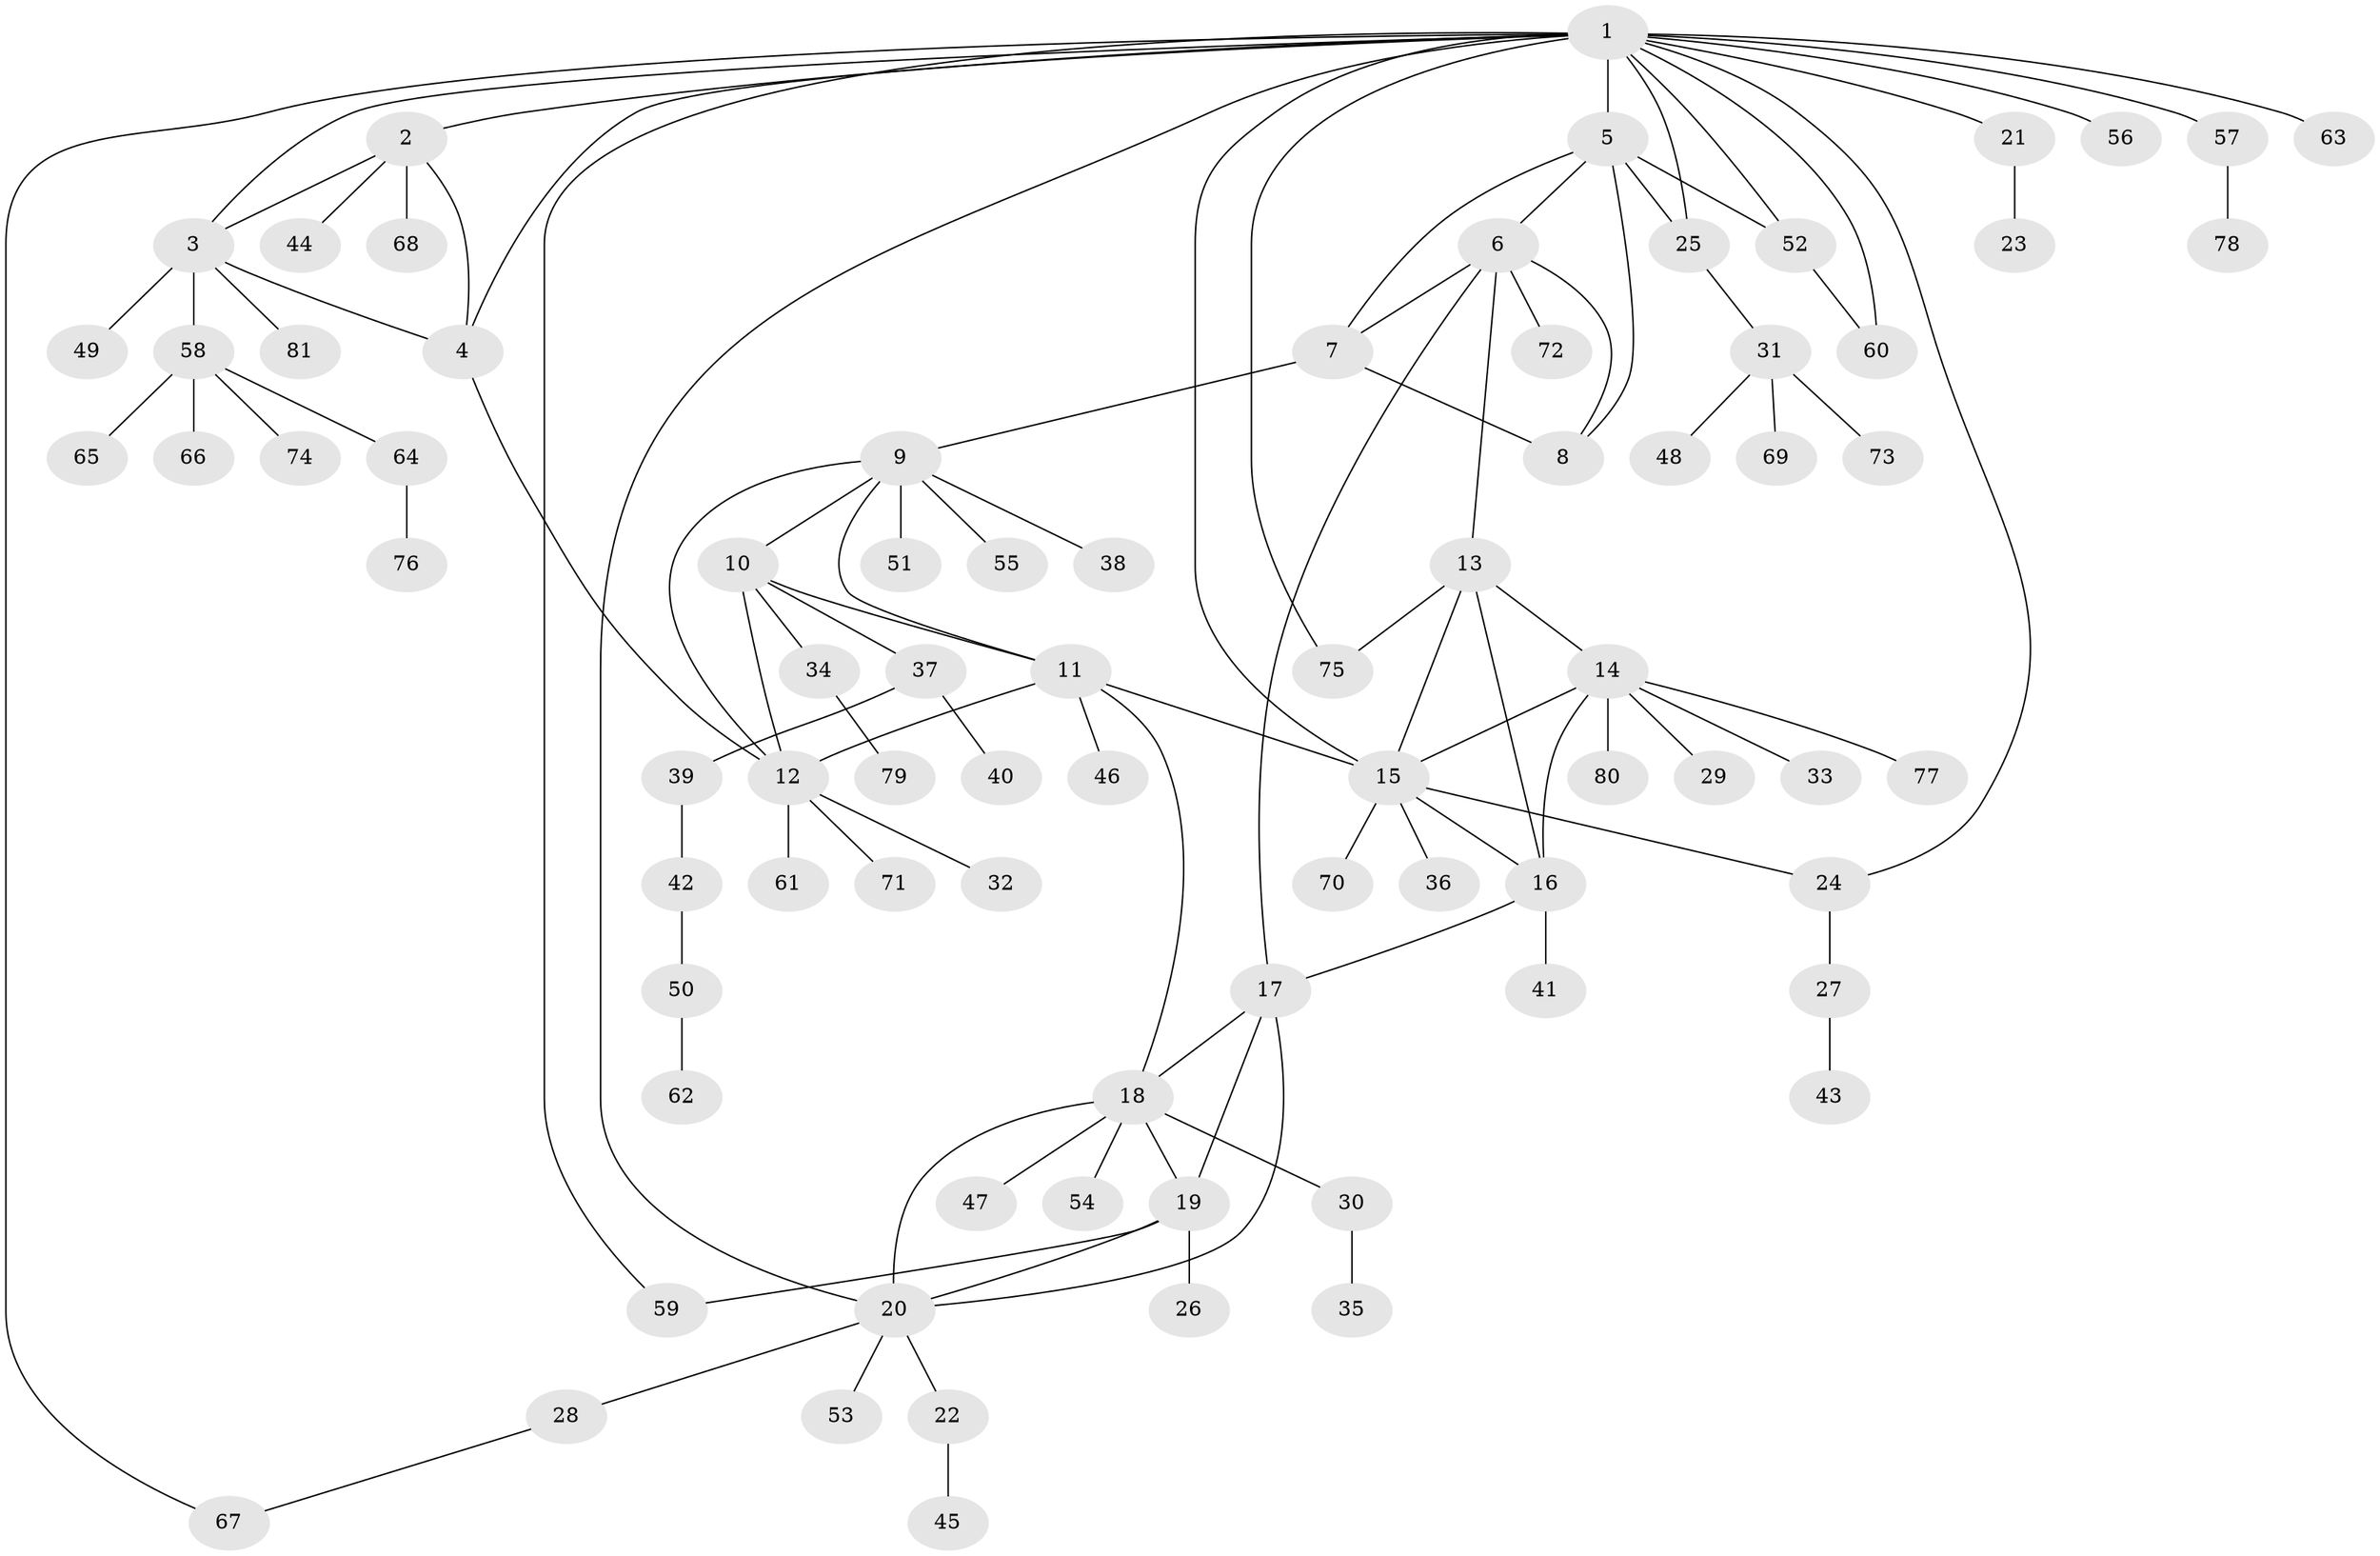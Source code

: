 // Generated by graph-tools (version 1.1) at 2025/26/03/09/25 03:26:42]
// undirected, 81 vertices, 108 edges
graph export_dot {
graph [start="1"]
  node [color=gray90,style=filled];
  1;
  2;
  3;
  4;
  5;
  6;
  7;
  8;
  9;
  10;
  11;
  12;
  13;
  14;
  15;
  16;
  17;
  18;
  19;
  20;
  21;
  22;
  23;
  24;
  25;
  26;
  27;
  28;
  29;
  30;
  31;
  32;
  33;
  34;
  35;
  36;
  37;
  38;
  39;
  40;
  41;
  42;
  43;
  44;
  45;
  46;
  47;
  48;
  49;
  50;
  51;
  52;
  53;
  54;
  55;
  56;
  57;
  58;
  59;
  60;
  61;
  62;
  63;
  64;
  65;
  66;
  67;
  68;
  69;
  70;
  71;
  72;
  73;
  74;
  75;
  76;
  77;
  78;
  79;
  80;
  81;
  1 -- 2;
  1 -- 3;
  1 -- 4;
  1 -- 5;
  1 -- 15;
  1 -- 20;
  1 -- 21;
  1 -- 24;
  1 -- 25;
  1 -- 52;
  1 -- 56;
  1 -- 57;
  1 -- 59;
  1 -- 60;
  1 -- 63;
  1 -- 67;
  1 -- 75;
  2 -- 3;
  2 -- 4;
  2 -- 44;
  2 -- 68;
  3 -- 4;
  3 -- 49;
  3 -- 58;
  3 -- 81;
  4 -- 12;
  5 -- 6;
  5 -- 7;
  5 -- 8;
  5 -- 25;
  5 -- 52;
  6 -- 7;
  6 -- 8;
  6 -- 13;
  6 -- 17;
  6 -- 72;
  7 -- 8;
  7 -- 9;
  9 -- 10;
  9 -- 11;
  9 -- 12;
  9 -- 38;
  9 -- 51;
  9 -- 55;
  10 -- 11;
  10 -- 12;
  10 -- 34;
  10 -- 37;
  11 -- 12;
  11 -- 15;
  11 -- 18;
  11 -- 46;
  12 -- 32;
  12 -- 61;
  12 -- 71;
  13 -- 14;
  13 -- 15;
  13 -- 16;
  13 -- 75;
  14 -- 15;
  14 -- 16;
  14 -- 29;
  14 -- 33;
  14 -- 77;
  14 -- 80;
  15 -- 16;
  15 -- 24;
  15 -- 36;
  15 -- 70;
  16 -- 17;
  16 -- 41;
  17 -- 18;
  17 -- 19;
  17 -- 20;
  18 -- 19;
  18 -- 20;
  18 -- 30;
  18 -- 47;
  18 -- 54;
  19 -- 20;
  19 -- 26;
  19 -- 59;
  20 -- 22;
  20 -- 28;
  20 -- 53;
  21 -- 23;
  22 -- 45;
  24 -- 27;
  25 -- 31;
  27 -- 43;
  28 -- 67;
  30 -- 35;
  31 -- 48;
  31 -- 69;
  31 -- 73;
  34 -- 79;
  37 -- 39;
  37 -- 40;
  39 -- 42;
  42 -- 50;
  50 -- 62;
  52 -- 60;
  57 -- 78;
  58 -- 64;
  58 -- 65;
  58 -- 66;
  58 -- 74;
  64 -- 76;
}

